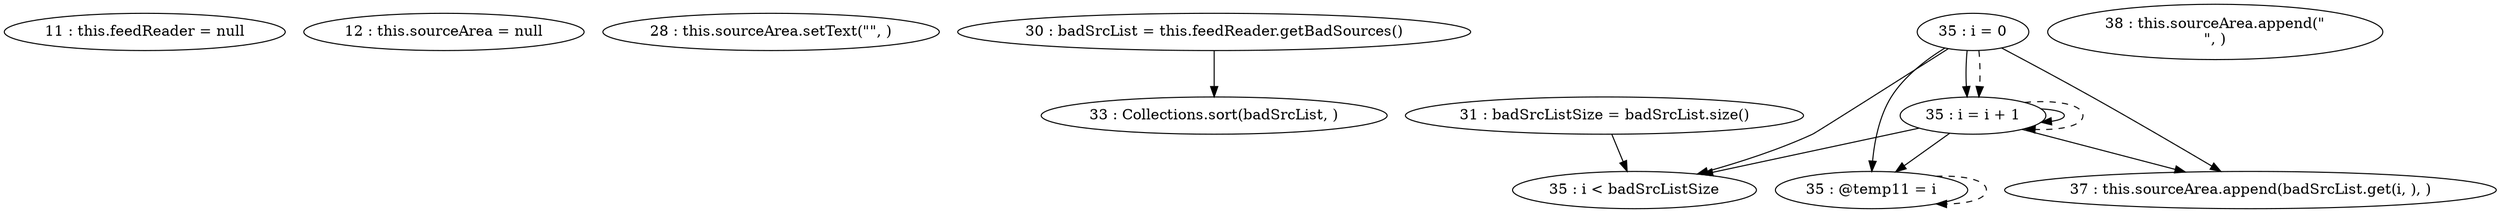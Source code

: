 digraph G {
"11 : this.feedReader = null"
"12 : this.sourceArea = null"
"28 : this.sourceArea.setText(\"\", )"
"30 : badSrcList = this.feedReader.getBadSources()"
"30 : badSrcList = this.feedReader.getBadSources()" -> "33 : Collections.sort(badSrcList, )"
"31 : badSrcListSize = badSrcList.size()"
"31 : badSrcListSize = badSrcList.size()" -> "35 : i < badSrcListSize"
"33 : Collections.sort(badSrcList, )"
"35 : i = 0"
"35 : i = 0" -> "35 : i < badSrcListSize"
"35 : i = 0" -> "37 : this.sourceArea.append(badSrcList.get(i, ), )"
"35 : i = 0" -> "35 : @temp11 = i"
"35 : i = 0" -> "35 : i = i + 1"
"35 : i = 0" -> "35 : i = i + 1" [style=dashed]
"35 : i < badSrcListSize"
"37 : this.sourceArea.append(badSrcList.get(i, ), )"
"38 : this.sourceArea.append(\"\n\", )"
"35 : @temp11 = i"
"35 : @temp11 = i" -> "35 : @temp11 = i" [style=dashed]
"35 : i = i + 1"
"35 : i = i + 1" -> "35 : i < badSrcListSize"
"35 : i = i + 1" -> "37 : this.sourceArea.append(badSrcList.get(i, ), )"
"35 : i = i + 1" -> "35 : @temp11 = i"
"35 : i = i + 1" -> "35 : i = i + 1"
"35 : i = i + 1" -> "35 : i = i + 1" [style=dashed]
}
